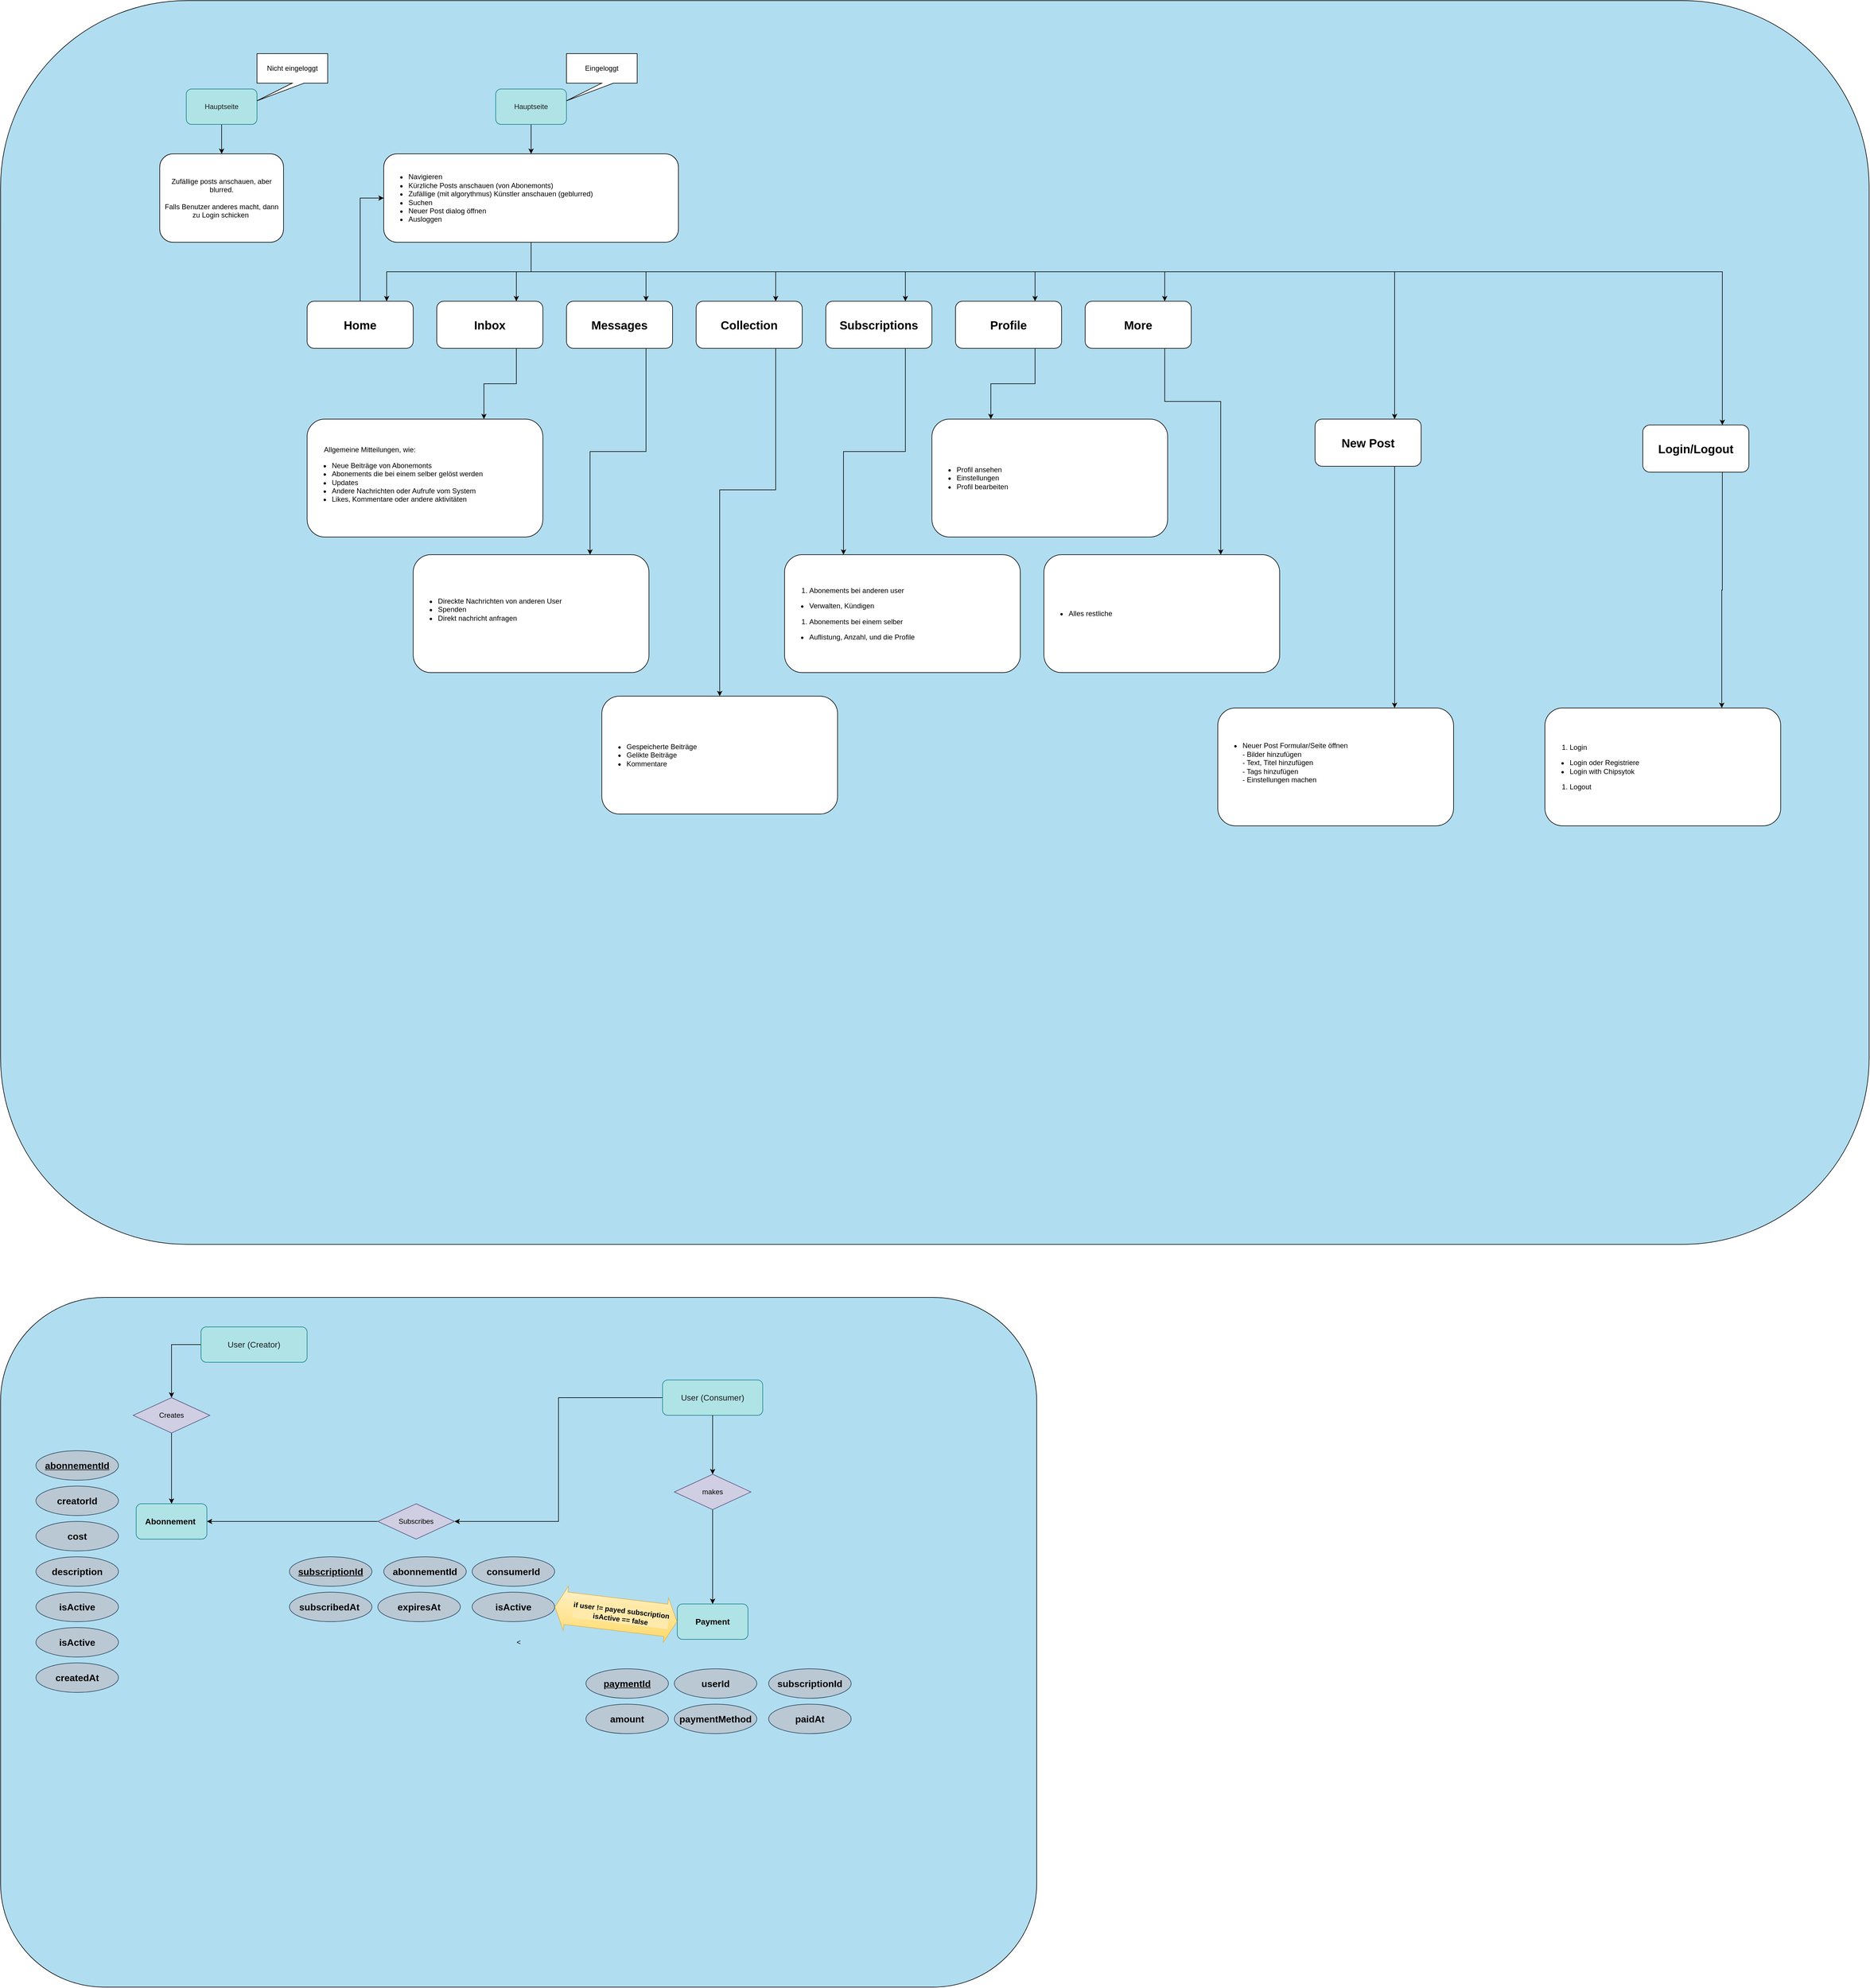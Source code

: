 <mxfile version="25.0.2">
  <diagram name="Seite-1" id="jKsxETpBKqMDLG8IwvQ8">
    <mxGraphModel dx="3163" dy="2226" grid="1" gridSize="10" guides="1" tooltips="1" connect="1" arrows="1" fold="1" page="1" pageScale="1" pageWidth="1654" pageHeight="1169" math="0" shadow="0">
      <root>
        <mxCell id="0" />
        <mxCell id="1" parent="0" />
        <mxCell id="M65IghktugDSihwL8zUm-1" value="&amp;lt;" style="rounded=1;whiteSpace=wrap;html=1;fillColor=#b1ddf0;strokeColor=#000000;movable=0;resizable=0;rotatable=0;deletable=0;editable=0;locked=1;connectable=0;" parent="1" vertex="1">
          <mxGeometry x="-480" y="-400" width="3170" height="2110" as="geometry" />
        </mxCell>
        <mxCell id="M65IghktugDSihwL8zUm-4" style="edgeStyle=orthogonalEdgeStyle;rounded=0;orthogonalLoop=1;jettySize=auto;html=1;exitX=0.5;exitY=1;exitDx=0;exitDy=0;strokeColor=#000000;" parent="1" source="M65IghktugDSihwL8zUm-2" target="M65IghktugDSihwL8zUm-3" edge="1">
          <mxGeometry relative="1" as="geometry" />
        </mxCell>
        <mxCell id="M65IghktugDSihwL8zUm-2" value="&lt;font color=&quot;#1c1c1c&quot;&gt;Hauptseite&lt;/font&gt;" style="rounded=1;whiteSpace=wrap;html=1;fillColor=#b0e3e6;strokeColor=#0e8088;" parent="1" vertex="1">
          <mxGeometry x="-165" y="-250" width="120" height="60" as="geometry" />
        </mxCell>
        <mxCell id="M65IghktugDSihwL8zUm-3" value="Zufällige posts anschauen, aber blurred.&lt;br&gt;&lt;br&gt;Falls Benutzer anderes macht, dann zu Login schicken&amp;nbsp;" style="rounded=1;whiteSpace=wrap;html=1;" parent="1" vertex="1">
          <mxGeometry x="-210" y="-140" width="210" height="150" as="geometry" />
        </mxCell>
        <mxCell id="M65IghktugDSihwL8zUm-10" value="Nicht eingeloggt" style="shape=callout;whiteSpace=wrap;html=1;perimeter=calloutPerimeter;position2=0;" parent="1" vertex="1">
          <mxGeometry x="-45" y="-310" width="120" height="80" as="geometry" />
        </mxCell>
        <mxCell id="M65IghktugDSihwL8zUm-16" style="edgeStyle=orthogonalEdgeStyle;rounded=0;orthogonalLoop=1;jettySize=auto;html=1;exitX=0.5;exitY=1;exitDx=0;exitDy=0;strokeColor=#000000;" parent="1" source="M65IghktugDSihwL8zUm-12" target="M65IghktugDSihwL8zUm-13" edge="1">
          <mxGeometry relative="1" as="geometry" />
        </mxCell>
        <mxCell id="M65IghktugDSihwL8zUm-12" value="&lt;font color=&quot;#1c1c1c&quot;&gt;Hauptseite&lt;/font&gt;" style="rounded=1;whiteSpace=wrap;html=1;fillColor=#b0e3e6;strokeColor=#0e8088;" parent="1" vertex="1">
          <mxGeometry x="360" y="-250" width="120" height="60" as="geometry" />
        </mxCell>
        <mxCell id="M65IghktugDSihwL8zUm-26" style="edgeStyle=orthogonalEdgeStyle;rounded=0;orthogonalLoop=1;jettySize=auto;html=1;exitX=0.5;exitY=1;exitDx=0;exitDy=0;entryX=0.75;entryY=0;entryDx=0;entryDy=0;fillColor=#fad7ac;strokeColor=#000000;" parent="1" source="M65IghktugDSihwL8zUm-13" target="M65IghktugDSihwL8zUm-17" edge="1">
          <mxGeometry relative="1" as="geometry" />
        </mxCell>
        <mxCell id="M65IghktugDSihwL8zUm-27" style="edgeStyle=orthogonalEdgeStyle;rounded=0;orthogonalLoop=1;jettySize=auto;html=1;exitX=0.5;exitY=1;exitDx=0;exitDy=0;entryX=0.75;entryY=0;entryDx=0;entryDy=0;strokeColor=#000000;" parent="1" source="M65IghktugDSihwL8zUm-13" target="M65IghktugDSihwL8zUm-18" edge="1">
          <mxGeometry relative="1" as="geometry" />
        </mxCell>
        <mxCell id="M65IghktugDSihwL8zUm-28" style="edgeStyle=orthogonalEdgeStyle;rounded=0;orthogonalLoop=1;jettySize=auto;html=1;exitX=0.5;exitY=1;exitDx=0;exitDy=0;entryX=0.75;entryY=0;entryDx=0;entryDy=0;strokeColor=#000000;" parent="1" source="M65IghktugDSihwL8zUm-13" target="M65IghktugDSihwL8zUm-23" edge="1">
          <mxGeometry relative="1" as="geometry" />
        </mxCell>
        <mxCell id="M65IghktugDSihwL8zUm-29" style="edgeStyle=orthogonalEdgeStyle;rounded=0;orthogonalLoop=1;jettySize=auto;html=1;exitX=0.5;exitY=1;exitDx=0;exitDy=0;entryX=0.75;entryY=0;entryDx=0;entryDy=0;strokeColor=#000000;" parent="1" source="M65IghktugDSihwL8zUm-13" target="M65IghktugDSihwL8zUm-22" edge="1">
          <mxGeometry relative="1" as="geometry" />
        </mxCell>
        <mxCell id="M65IghktugDSihwL8zUm-30" style="edgeStyle=orthogonalEdgeStyle;rounded=0;orthogonalLoop=1;jettySize=auto;html=1;exitX=0.5;exitY=1;exitDx=0;exitDy=0;entryX=0.75;entryY=0;entryDx=0;entryDy=0;strokeColor=#000000;" parent="1" source="M65IghktugDSihwL8zUm-13" target="M65IghktugDSihwL8zUm-21" edge="1">
          <mxGeometry relative="1" as="geometry" />
        </mxCell>
        <mxCell id="M65IghktugDSihwL8zUm-31" style="edgeStyle=orthogonalEdgeStyle;rounded=0;orthogonalLoop=1;jettySize=auto;html=1;exitX=0.5;exitY=1;exitDx=0;exitDy=0;entryX=0.75;entryY=0;entryDx=0;entryDy=0;strokeColor=#000000;" parent="1" source="M65IghktugDSihwL8zUm-13" target="M65IghktugDSihwL8zUm-20" edge="1">
          <mxGeometry relative="1" as="geometry" />
        </mxCell>
        <mxCell id="M65IghktugDSihwL8zUm-43" style="edgeStyle=orthogonalEdgeStyle;rounded=0;orthogonalLoop=1;jettySize=auto;html=1;exitX=0.5;exitY=1;exitDx=0;exitDy=0;entryX=0.75;entryY=0;entryDx=0;entryDy=0;strokeColor=#000000;" parent="1" source="M65IghktugDSihwL8zUm-13" target="M65IghktugDSihwL8zUm-42" edge="1">
          <mxGeometry relative="1" as="geometry" />
        </mxCell>
        <mxCell id="M65IghktugDSihwL8zUm-49" style="edgeStyle=orthogonalEdgeStyle;rounded=0;orthogonalLoop=1;jettySize=auto;html=1;exitX=0.5;exitY=1;exitDx=0;exitDy=0;entryX=0.75;entryY=0;entryDx=0;entryDy=0;strokeColor=#000000;" parent="1" source="M65IghktugDSihwL8zUm-13" target="M65IghktugDSihwL8zUm-46" edge="1">
          <mxGeometry relative="1" as="geometry">
            <Array as="points">
              <mxPoint x="420" y="60" />
              <mxPoint x="1885" y="60" />
            </Array>
          </mxGeometry>
        </mxCell>
        <mxCell id="M65IghktugDSihwL8zUm-54" style="edgeStyle=orthogonalEdgeStyle;rounded=0;orthogonalLoop=1;jettySize=auto;html=1;exitX=0.5;exitY=1;exitDx=0;exitDy=0;entryX=0.75;entryY=0;entryDx=0;entryDy=0;strokeColor=#000000;" parent="1" source="M65IghktugDSihwL8zUm-13" target="M65IghktugDSihwL8zUm-51" edge="1">
          <mxGeometry relative="1" as="geometry">
            <Array as="points">
              <mxPoint x="420" y="60" />
              <mxPoint x="2441" y="60" />
            </Array>
          </mxGeometry>
        </mxCell>
        <mxCell id="M65IghktugDSihwL8zUm-13" value="&lt;ul&gt;&lt;li&gt;Navigieren&lt;/li&gt;&lt;li style=&quot;&quot;&gt;Kürzliche Posts anschauen (von Abonemonts)&lt;/li&gt;&lt;li style=&quot;&quot;&gt;Zufällige (mit algorythmus) Künstler anschauen (geblurred)&lt;/li&gt;&lt;li style=&quot;&quot;&gt;Suchen&lt;/li&gt;&lt;li style=&quot;&quot;&gt;Neuer Post dialog öffnen&lt;/li&gt;&lt;li style=&quot;&quot;&gt;Ausloggen&lt;/li&gt;&lt;/ul&gt;" style="rounded=1;whiteSpace=wrap;html=1;align=left;" parent="1" vertex="1">
          <mxGeometry x="170" y="-140" width="500" height="150" as="geometry" />
        </mxCell>
        <mxCell id="M65IghktugDSihwL8zUm-14" value="Eingeloggt" style="shape=callout;whiteSpace=wrap;html=1;perimeter=calloutPerimeter;position2=0;" parent="1" vertex="1">
          <mxGeometry x="480" y="-310" width="120" height="80" as="geometry" />
        </mxCell>
        <mxCell id="M65IghktugDSihwL8zUm-25" style="edgeStyle=orthogonalEdgeStyle;rounded=0;orthogonalLoop=1;jettySize=auto;html=1;exitX=0.5;exitY=0;exitDx=0;exitDy=0;entryX=0;entryY=0.5;entryDx=0;entryDy=0;strokeColor=#000000;" parent="1" source="M65IghktugDSihwL8zUm-17" target="M65IghktugDSihwL8zUm-13" edge="1">
          <mxGeometry relative="1" as="geometry" />
        </mxCell>
        <mxCell id="M65IghktugDSihwL8zUm-17" value="Home" style="rounded=1;whiteSpace=wrap;html=1;fontSize=20;fontStyle=1" parent="1" vertex="1">
          <mxGeometry x="40" y="110" width="180" height="80" as="geometry" />
        </mxCell>
        <mxCell id="M65IghktugDSihwL8zUm-33" style="edgeStyle=orthogonalEdgeStyle;rounded=0;orthogonalLoop=1;jettySize=auto;html=1;exitX=0.75;exitY=1;exitDx=0;exitDy=0;entryX=0.75;entryY=0;entryDx=0;entryDy=0;strokeColor=#000000;" parent="1" source="M65IghktugDSihwL8zUm-18" target="M65IghktugDSihwL8zUm-32" edge="1">
          <mxGeometry relative="1" as="geometry" />
        </mxCell>
        <mxCell id="M65IghktugDSihwL8zUm-18" value="Inbox" style="rounded=1;whiteSpace=wrap;html=1;fontSize=20;fontStyle=1" parent="1" vertex="1">
          <mxGeometry x="260" y="110" width="180" height="80" as="geometry" />
        </mxCell>
        <mxCell id="M65IghktugDSihwL8zUm-41" style="edgeStyle=orthogonalEdgeStyle;rounded=0;orthogonalLoop=1;jettySize=auto;html=1;exitX=0.75;exitY=1;exitDx=0;exitDy=0;entryX=0.25;entryY=0;entryDx=0;entryDy=0;strokeColor=#000000;" parent="1" source="M65IghktugDSihwL8zUm-20" target="M65IghktugDSihwL8zUm-40" edge="1">
          <mxGeometry relative="1" as="geometry" />
        </mxCell>
        <mxCell id="M65IghktugDSihwL8zUm-20" value="Profile" style="rounded=1;whiteSpace=wrap;html=1;fontSize=20;fontStyle=1" parent="1" vertex="1">
          <mxGeometry x="1140" y="110" width="180" height="80" as="geometry" />
        </mxCell>
        <mxCell id="M65IghktugDSihwL8zUm-39" style="edgeStyle=orthogonalEdgeStyle;rounded=0;orthogonalLoop=1;jettySize=auto;html=1;exitX=0.75;exitY=1;exitDx=0;exitDy=0;entryX=0.25;entryY=0;entryDx=0;entryDy=0;strokeColor=#000000;" parent="1" source="M65IghktugDSihwL8zUm-21" target="M65IghktugDSihwL8zUm-38" edge="1">
          <mxGeometry relative="1" as="geometry" />
        </mxCell>
        <mxCell id="M65IghktugDSihwL8zUm-21" value="Subscriptions" style="rounded=1;whiteSpace=wrap;html=1;fontSize=20;fontStyle=1" parent="1" vertex="1">
          <mxGeometry x="920" y="110" width="180" height="80" as="geometry" />
        </mxCell>
        <mxCell id="M65IghktugDSihwL8zUm-37" style="edgeStyle=orthogonalEdgeStyle;rounded=0;orthogonalLoop=1;jettySize=auto;html=1;exitX=0.75;exitY=1;exitDx=0;exitDy=0;entryX=0.5;entryY=0;entryDx=0;entryDy=0;strokeColor=#000000;" parent="1" source="M65IghktugDSihwL8zUm-22" target="M65IghktugDSihwL8zUm-36" edge="1">
          <mxGeometry relative="1" as="geometry">
            <Array as="points">
              <mxPoint x="835" y="430" />
              <mxPoint x="740" y="430" />
            </Array>
          </mxGeometry>
        </mxCell>
        <mxCell id="M65IghktugDSihwL8zUm-22" value="Collection" style="rounded=1;whiteSpace=wrap;html=1;fontSize=20;fontStyle=1" parent="1" vertex="1">
          <mxGeometry x="700" y="110" width="180" height="80" as="geometry" />
        </mxCell>
        <mxCell id="M65IghktugDSihwL8zUm-35" style="edgeStyle=orthogonalEdgeStyle;rounded=0;orthogonalLoop=1;jettySize=auto;html=1;exitX=0.75;exitY=1;exitDx=0;exitDy=0;entryX=0.75;entryY=0;entryDx=0;entryDy=0;strokeColor=#000000;" parent="1" source="M65IghktugDSihwL8zUm-23" target="M65IghktugDSihwL8zUm-34" edge="1">
          <mxGeometry relative="1" as="geometry" />
        </mxCell>
        <mxCell id="M65IghktugDSihwL8zUm-23" value="Messages" style="rounded=1;whiteSpace=wrap;html=1;fontSize=20;fontStyle=1" parent="1" vertex="1">
          <mxGeometry x="480" y="110" width="180" height="80" as="geometry" />
        </mxCell>
        <mxCell id="M65IghktugDSihwL8zUm-32" value="&lt;span style=&quot;white-space: pre;&quot;&gt;&#x9;&lt;/span&gt;Allgemeine Mitteilungen, wie:&lt;div&gt;&lt;ul&gt;&lt;li&gt;Neue Beiträge von Abonemonts&lt;/li&gt;&lt;li&gt;Abonements die bei einem selber gelöst werden&lt;/li&gt;&lt;li&gt;Updates&lt;/li&gt;&lt;li&gt;Andere Nachrichten oder Aufrufe vom System&lt;/li&gt;&lt;li&gt;Likes, Kommentare oder andere aktivitäten&amp;nbsp;&amp;nbsp;&lt;br&gt;&lt;/li&gt;&lt;/ul&gt;&lt;/div&gt;" style="rounded=1;whiteSpace=wrap;html=1;align=left;" parent="1" vertex="1">
          <mxGeometry x="40" y="310" width="400" height="200" as="geometry" />
        </mxCell>
        <mxCell id="M65IghktugDSihwL8zUm-34" value="&lt;div&gt;&lt;ul&gt;&lt;li&gt;Direckte Nachrichten von anderen User&lt;/li&gt;&lt;li&gt;Spenden&amp;nbsp;&lt;/li&gt;&lt;li&gt;Direkt nachricht anfragen&lt;/li&gt;&lt;/ul&gt;&lt;/div&gt;&lt;div&gt;&lt;span style=&quot;white-space: pre;&quot;&gt;&#x9;&lt;/span&gt;&lt;br&gt;&lt;/div&gt;" style="rounded=1;whiteSpace=wrap;html=1;align=left;" parent="1" vertex="1">
          <mxGeometry x="220" y="540" width="400" height="200" as="geometry" />
        </mxCell>
        <mxCell id="M65IghktugDSihwL8zUm-36" value="&lt;ul&gt;&lt;li&gt;Gespeicherte Beiträge&lt;/li&gt;&lt;li&gt;Gelikte Beiträge&amp;nbsp;&lt;/li&gt;&lt;li&gt;Kommentare&lt;/li&gt;&lt;/ul&gt;" style="rounded=1;whiteSpace=wrap;html=1;align=left;" parent="1" vertex="1">
          <mxGeometry x="540" y="780" width="400" height="200" as="geometry" />
        </mxCell>
        <mxCell id="M65IghktugDSihwL8zUm-38" value="&lt;ol&gt;&lt;li&gt;Abonements bei anderen user&lt;/li&gt;&lt;/ol&gt;&lt;ul&gt;&lt;li&gt;Verwalten, Kündigen&lt;/li&gt;&lt;/ul&gt;&lt;ol&gt;&lt;li&gt;Abonements bei einem selber&lt;/li&gt;&lt;/ol&gt;&lt;ul&gt;&lt;li&gt;Auflistung, Anzahl, und die Profile&lt;/li&gt;&lt;/ul&gt;" style="rounded=1;whiteSpace=wrap;html=1;align=left;" parent="1" vertex="1">
          <mxGeometry x="850" y="540" width="400" height="200" as="geometry" />
        </mxCell>
        <mxCell id="M65IghktugDSihwL8zUm-40" value="&lt;ul&gt;&lt;li&gt;Profil ansehen&lt;/li&gt;&lt;li&gt;Einstellungen&lt;/li&gt;&lt;li&gt;Profil bearbeiten&lt;/li&gt;&lt;/ul&gt;" style="rounded=1;whiteSpace=wrap;html=1;align=left;" parent="1" vertex="1">
          <mxGeometry x="1100" y="310" width="400" height="200" as="geometry" />
        </mxCell>
        <mxCell id="M65IghktugDSihwL8zUm-45" style="edgeStyle=orthogonalEdgeStyle;rounded=0;orthogonalLoop=1;jettySize=auto;html=1;exitX=0.75;exitY=1;exitDx=0;exitDy=0;entryX=0.75;entryY=0;entryDx=0;entryDy=0;strokeColor=#000000;" parent="1" source="M65IghktugDSihwL8zUm-42" target="M65IghktugDSihwL8zUm-44" edge="1">
          <mxGeometry relative="1" as="geometry">
            <Array as="points">
              <mxPoint x="1495" y="280" />
              <mxPoint x="1590" y="280" />
            </Array>
          </mxGeometry>
        </mxCell>
        <mxCell id="M65IghktugDSihwL8zUm-42" value="More" style="rounded=1;whiteSpace=wrap;html=1;fontSize=20;fontStyle=1" parent="1" vertex="1">
          <mxGeometry x="1360" y="110" width="180" height="80" as="geometry" />
        </mxCell>
        <mxCell id="M65IghktugDSihwL8zUm-44" value="&lt;ul&gt;&lt;li&gt;Alles restliche&lt;/li&gt;&lt;/ul&gt;" style="rounded=1;whiteSpace=wrap;html=1;align=left;" parent="1" vertex="1">
          <mxGeometry x="1290" y="540" width="400" height="200" as="geometry" />
        </mxCell>
        <mxCell id="M65IghktugDSihwL8zUm-48" style="edgeStyle=orthogonalEdgeStyle;rounded=0;orthogonalLoop=1;jettySize=auto;html=1;exitX=0.75;exitY=1;exitDx=0;exitDy=0;entryX=0.75;entryY=0;entryDx=0;entryDy=0;strokeColor=#000000;" parent="1" source="M65IghktugDSihwL8zUm-46" target="M65IghktugDSihwL8zUm-47" edge="1">
          <mxGeometry relative="1" as="geometry" />
        </mxCell>
        <mxCell id="M65IghktugDSihwL8zUm-46" value="New Post" style="rounded=1;whiteSpace=wrap;html=1;fontSize=20;fontStyle=1" parent="1" vertex="1">
          <mxGeometry x="1750" y="310" width="180" height="80" as="geometry" />
        </mxCell>
        <mxCell id="M65IghktugDSihwL8zUm-47" value="&lt;ul&gt;&lt;li&gt;Neuer Post Formular/Seite öffnen&lt;br&gt;- Bilder hinzufügen&lt;br&gt;- Text, Titel hinzufügen&lt;br&gt;- Tags hinzufügen&lt;br&gt;- Einstellungen machen&lt;br&gt;&lt;br&gt;&lt;/li&gt;&lt;/ul&gt;" style="rounded=1;whiteSpace=wrap;html=1;align=left;" parent="1" vertex="1">
          <mxGeometry x="1585" y="800" width="400" height="200" as="geometry" />
        </mxCell>
        <mxCell id="M65IghktugDSihwL8zUm-50" style="edgeStyle=orthogonalEdgeStyle;rounded=0;orthogonalLoop=1;jettySize=auto;html=1;exitX=0.75;exitY=1;exitDx=0;exitDy=0;entryX=0.75;entryY=0;entryDx=0;entryDy=0;strokeColor=#000000;" parent="1" source="M65IghktugDSihwL8zUm-51" target="M65IghktugDSihwL8zUm-52" edge="1">
          <mxGeometry relative="1" as="geometry" />
        </mxCell>
        <mxCell id="M65IghktugDSihwL8zUm-51" value="Login/Logout" style="rounded=1;whiteSpace=wrap;html=1;fontSize=20;fontStyle=1" parent="1" vertex="1">
          <mxGeometry x="2306" y="320" width="180" height="80" as="geometry" />
        </mxCell>
        <mxCell id="M65IghktugDSihwL8zUm-52" value="&lt;ol&gt;&lt;li&gt;Login&lt;/li&gt;&lt;/ol&gt;&lt;ul&gt;&lt;li&gt;Login oder Registriere&lt;br&gt;&lt;/li&gt;&lt;li&gt;Login with Chipsytok&lt;/li&gt;&lt;/ul&gt;&lt;ol&gt;&lt;li&gt;Logout&lt;/li&gt;&lt;/ol&gt;" style="rounded=1;whiteSpace=wrap;html=1;align=left;" parent="1" vertex="1">
          <mxGeometry x="2140" y="800" width="400" height="200" as="geometry" />
        </mxCell>
        <mxCell id="rVRmx0exiHZp06LLSsyq-1" value="&amp;lt;" style="rounded=1;whiteSpace=wrap;html=1;fillColor=#b1ddf0;strokeColor=#000000;movable=0;resizable=0;rotatable=0;deletable=0;editable=0;locked=1;connectable=0;" parent="1" vertex="1">
          <mxGeometry x="-480" y="1800" width="1757.77" height="1170" as="geometry" />
        </mxCell>
        <mxCell id="rVRmx0exiHZp06LLSsyq-3" value="&lt;font color=&quot;#000000&quot; style=&quot;font-size: 14px;&quot;&gt;&lt;b&gt;Abonnement&amp;nbsp;&lt;/b&gt;&lt;/font&gt;" style="rounded=1;whiteSpace=wrap;html=1;fillColor=#b0e3e6;strokeColor=#0e8088;" parent="1" vertex="1">
          <mxGeometry x="-250" y="2150" width="120" height="60" as="geometry" />
        </mxCell>
        <mxCell id="rVRmx0exiHZp06LLSsyq-8" style="edgeStyle=orthogonalEdgeStyle;rounded=0;orthogonalLoop=1;jettySize=auto;html=1;exitX=0;exitY=0.5;exitDx=0;exitDy=0;entryX=1;entryY=0.5;entryDx=0;entryDy=0;strokeColor=#000000;" parent="1" source="rVRmx0exiHZp06LLSsyq-5" target="rVRmx0exiHZp06LLSsyq-6" edge="1">
          <mxGeometry relative="1" as="geometry" />
        </mxCell>
        <mxCell id="rVRmx0exiHZp06LLSsyq-5" value="&lt;font style=&quot;font-size: 14px;&quot; color=&quot;#1c1c1c&quot;&gt;User (Consumer)&lt;/font&gt;" style="rounded=1;whiteSpace=wrap;html=1;fillColor=#b0e3e6;strokeColor=#0e8088;" parent="1" vertex="1">
          <mxGeometry x="643" y="1940" width="170" height="60" as="geometry" />
        </mxCell>
        <mxCell id="rVRmx0exiHZp06LLSsyq-7" style="edgeStyle=orthogonalEdgeStyle;rounded=0;orthogonalLoop=1;jettySize=auto;html=1;exitX=0;exitY=0.5;exitDx=0;exitDy=0;strokeColor=#000000;" parent="1" source="rVRmx0exiHZp06LLSsyq-6" target="rVRmx0exiHZp06LLSsyq-3" edge="1">
          <mxGeometry relative="1" as="geometry">
            <mxPoint x="333" y="1970" as="targetPoint" />
          </mxGeometry>
        </mxCell>
        <mxCell id="rVRmx0exiHZp06LLSsyq-6" value="&lt;font color=&quot;#000000&quot;&gt;Subscribes&lt;/font&gt;" style="rhombus;whiteSpace=wrap;html=1;fillColor=#d0cee2;strokeColor=#56517e;" parent="1" vertex="1">
          <mxGeometry x="160" y="2150" width="130" height="60" as="geometry" />
        </mxCell>
        <mxCell id="rVRmx0exiHZp06LLSsyq-10" style="edgeStyle=orthogonalEdgeStyle;rounded=0;orthogonalLoop=1;jettySize=auto;html=1;exitX=0;exitY=0.5;exitDx=0;exitDy=0;strokeColor=#000000;" parent="1" source="rVRmx0exiHZp06LLSsyq-11" target="rVRmx0exiHZp06LLSsyq-13" edge="1">
          <mxGeometry relative="1" as="geometry">
            <mxPoint x="-150" y="2110" as="targetPoint" />
          </mxGeometry>
        </mxCell>
        <mxCell id="rVRmx0exiHZp06LLSsyq-11" value="&lt;font style=&quot;font-size: 14px;&quot; color=&quot;#1c1c1c&quot;&gt;User (Creator)&lt;/font&gt;" style="rounded=1;whiteSpace=wrap;html=1;fillColor=#b0e3e6;strokeColor=#0e8088;" parent="1" vertex="1">
          <mxGeometry x="-140" y="1850" width="180" height="60" as="geometry" />
        </mxCell>
        <mxCell id="rVRmx0exiHZp06LLSsyq-12" style="edgeStyle=orthogonalEdgeStyle;rounded=0;orthogonalLoop=1;jettySize=auto;html=1;exitX=0.5;exitY=1;exitDx=0;exitDy=0;strokeColor=#000000;entryX=0.5;entryY=0;entryDx=0;entryDy=0;" parent="1" source="rVRmx0exiHZp06LLSsyq-13" target="rVRmx0exiHZp06LLSsyq-3" edge="1">
          <mxGeometry relative="1" as="geometry">
            <mxPoint x="-520" y="2030" as="targetPoint" />
          </mxGeometry>
        </mxCell>
        <mxCell id="rVRmx0exiHZp06LLSsyq-13" value="&lt;font color=&quot;#000000&quot;&gt;Creates&lt;/font&gt;" style="rhombus;whiteSpace=wrap;html=1;fillColor=#d0cee2;strokeColor=#56517e;" parent="1" vertex="1">
          <mxGeometry x="-255" y="1970" width="130" height="60" as="geometry" />
        </mxCell>
        <mxCell id="rVRmx0exiHZp06LLSsyq-15" value="&lt;font style=&quot;font-size: 16px;&quot; color=&quot;#000000&quot;&gt;&lt;b&gt;cost&lt;/b&gt;&lt;/font&gt;" style="ellipse;whiteSpace=wrap;html=1;fillColor=#bac8d3;strokeColor=#23445d;" parent="1" vertex="1">
          <mxGeometry x="-420" y="2180" width="140" height="50" as="geometry" />
        </mxCell>
        <mxCell id="rVRmx0exiHZp06LLSsyq-16" value="&lt;span style=&quot;font-size: 16px;&quot;&gt;&lt;b&gt;abonnementId&lt;/b&gt;&lt;/span&gt;" style="ellipse;whiteSpace=wrap;html=1;fillColor=#bac8d3;strokeColor=#23445d;fontStyle=4;fontColor=#000000;" parent="1" vertex="1">
          <mxGeometry x="-420" y="2060" width="140" height="50" as="geometry" />
        </mxCell>
        <mxCell id="rVRmx0exiHZp06LLSsyq-17" value="&lt;font style=&quot;font-size: 16px;&quot; color=&quot;#000000&quot;&gt;&lt;b&gt;description&lt;/b&gt;&lt;/font&gt;" style="ellipse;whiteSpace=wrap;html=1;fillColor=#bac8d3;strokeColor=#23445d;" parent="1" vertex="1">
          <mxGeometry x="-420" y="2240" width="140" height="50" as="geometry" />
        </mxCell>
        <mxCell id="rVRmx0exiHZp06LLSsyq-18" value="&lt;font style=&quot;font-size: 16px;&quot; color=&quot;#000000&quot;&gt;&lt;b&gt;creatorId&lt;/b&gt;&lt;/font&gt;" style="ellipse;whiteSpace=wrap;html=1;fillColor=#bac8d3;strokeColor=#23445d;" parent="1" vertex="1">
          <mxGeometry x="-420" y="2120" width="140" height="50" as="geometry" />
        </mxCell>
        <mxCell id="rVRmx0exiHZp06LLSsyq-19" value="&lt;font style=&quot;font-size: 16px;&quot; color=&quot;#000000&quot;&gt;&lt;b&gt;isActive&lt;/b&gt;&lt;/font&gt;" style="ellipse;whiteSpace=wrap;html=1;fillColor=#bac8d3;strokeColor=#23445d;" parent="1" vertex="1">
          <mxGeometry x="-420" y="2300" width="140" height="50" as="geometry" />
        </mxCell>
        <mxCell id="rVRmx0exiHZp06LLSsyq-20" value="&lt;font style=&quot;font-size: 16px;&quot; color=&quot;#000000&quot;&gt;&lt;b&gt;isActive&lt;/b&gt;&lt;/font&gt;" style="ellipse;whiteSpace=wrap;html=1;fillColor=#bac8d3;strokeColor=#23445d;" parent="1" vertex="1">
          <mxGeometry x="-420" y="2360" width="140" height="50" as="geometry" />
        </mxCell>
        <mxCell id="rVRmx0exiHZp06LLSsyq-21" value="&lt;font color=&quot;#000000&quot;&gt;&lt;span style=&quot;font-size: 16px;&quot;&gt;&lt;b&gt;createdAt&lt;/b&gt;&lt;/span&gt;&lt;/font&gt;" style="ellipse;whiteSpace=wrap;html=1;fillColor=#bac8d3;strokeColor=#23445d;" parent="1" vertex="1">
          <mxGeometry x="-420" y="2420" width="140" height="50" as="geometry" />
        </mxCell>
        <mxCell id="rVRmx0exiHZp06LLSsyq-22" value="&lt;span style=&quot;font-size: 16px;&quot;&gt;&lt;b&gt;subscriptionId&lt;/b&gt;&lt;/span&gt;" style="ellipse;whiteSpace=wrap;html=1;fillColor=#bac8d3;strokeColor=#23445d;fontStyle=4;fontColor=#000000;" parent="1" vertex="1">
          <mxGeometry x="10" y="2240" width="140" height="50" as="geometry" />
        </mxCell>
        <mxCell id="rVRmx0exiHZp06LLSsyq-23" value="&lt;font color=&quot;#000000&quot;&gt;&lt;span style=&quot;font-size: 16px;&quot;&gt;&lt;b&gt;consumerId&lt;/b&gt;&lt;/span&gt;&lt;/font&gt;" style="ellipse;whiteSpace=wrap;html=1;fillColor=#bac8d3;strokeColor=#23445d;" parent="1" vertex="1">
          <mxGeometry x="320" y="2240" width="140" height="50" as="geometry" />
        </mxCell>
        <mxCell id="rVRmx0exiHZp06LLSsyq-24" value="&lt;font color=&quot;#000000&quot;&gt;&lt;span style=&quot;font-size: 16px;&quot;&gt;&lt;b&gt;abonnementId&lt;/b&gt;&lt;/span&gt;&lt;/font&gt;" style="ellipse;whiteSpace=wrap;html=1;fillColor=#bac8d3;strokeColor=#23445d;" parent="1" vertex="1">
          <mxGeometry x="170" y="2240" width="140" height="50" as="geometry" />
        </mxCell>
        <mxCell id="rVRmx0exiHZp06LLSsyq-25" value="&lt;font color=&quot;#000000&quot;&gt;&lt;span style=&quot;font-size: 16px;&quot;&gt;&lt;b&gt;subscribedAt&amp;nbsp;&lt;/b&gt;&lt;/span&gt;&lt;/font&gt;" style="ellipse;whiteSpace=wrap;html=1;fillColor=#bac8d3;strokeColor=#23445d;" parent="1" vertex="1">
          <mxGeometry x="10" y="2300" width="140" height="50" as="geometry" />
        </mxCell>
        <mxCell id="rVRmx0exiHZp06LLSsyq-26" value="&lt;font color=&quot;#000000&quot;&gt;&lt;span style=&quot;font-size: 16px;&quot;&gt;&lt;b&gt;expiresAt&lt;/b&gt;&lt;/span&gt;&lt;/font&gt;" style="ellipse;whiteSpace=wrap;html=1;fillColor=#bac8d3;strokeColor=#23445d;" parent="1" vertex="1">
          <mxGeometry x="160" y="2300" width="140" height="50" as="geometry" />
        </mxCell>
        <mxCell id="rVRmx0exiHZp06LLSsyq-27" value="&lt;font color=&quot;#000000&quot;&gt;&lt;span style=&quot;font-size: 16px;&quot;&gt;&lt;b&gt;isActive&lt;/b&gt;&lt;/span&gt;&lt;/font&gt;" style="ellipse;whiteSpace=wrap;html=1;fillColor=#bac8d3;strokeColor=#23445d;" parent="1" vertex="1">
          <mxGeometry x="320" y="2300" width="140" height="50" as="geometry" />
        </mxCell>
        <mxCell id="rVRmx0exiHZp06LLSsyq-29" value="&lt;font color=&quot;#000000&quot; style=&quot;font-size: 14px;&quot;&gt;&lt;b&gt;Payment&lt;/b&gt;&lt;/font&gt;" style="rounded=1;whiteSpace=wrap;html=1;fillColor=#b0e3e6;strokeColor=#0e8088;" parent="1" vertex="1">
          <mxGeometry x="668" y="2320" width="120" height="60" as="geometry" />
        </mxCell>
        <mxCell id="rVRmx0exiHZp06LLSsyq-34" value="&lt;span style=&quot;font-size: 16px;&quot;&gt;&lt;b&gt;paymentId&lt;/b&gt;&lt;/span&gt;" style="ellipse;whiteSpace=wrap;html=1;fillColor=#bac8d3;strokeColor=#23445d;fontStyle=4;fontColor=#000000;" parent="1" vertex="1">
          <mxGeometry x="513" y="2430" width="140" height="50" as="geometry" />
        </mxCell>
        <mxCell id="rVRmx0exiHZp06LLSsyq-35" value="&lt;font color=&quot;#000000&quot;&gt;&lt;span style=&quot;font-size: 16px;&quot;&gt;&lt;b&gt;userId&lt;/b&gt;&lt;/span&gt;&lt;/font&gt;" style="ellipse;whiteSpace=wrap;html=1;fillColor=#bac8d3;strokeColor=#23445d;" parent="1" vertex="1">
          <mxGeometry x="663" y="2430" width="140" height="50" as="geometry" />
        </mxCell>
        <mxCell id="rVRmx0exiHZp06LLSsyq-36" value="&lt;font color=&quot;#000000&quot;&gt;&lt;span style=&quot;font-size: 16px;&quot;&gt;&lt;b&gt;subscriptionId&lt;/b&gt;&lt;/span&gt;&lt;/font&gt;" style="ellipse;whiteSpace=wrap;html=1;fillColor=#bac8d3;strokeColor=#23445d;" parent="1" vertex="1">
          <mxGeometry x="823" y="2430" width="140" height="50" as="geometry" />
        </mxCell>
        <mxCell id="rVRmx0exiHZp06LLSsyq-37" value="&lt;font color=&quot;#000000&quot;&gt;&lt;span style=&quot;font-size: 16px;&quot;&gt;&lt;b&gt;amount&lt;/b&gt;&lt;/span&gt;&lt;/font&gt;" style="ellipse;whiteSpace=wrap;html=1;fillColor=#bac8d3;strokeColor=#23445d;" parent="1" vertex="1">
          <mxGeometry x="513" y="2490" width="140" height="50" as="geometry" />
        </mxCell>
        <mxCell id="rVRmx0exiHZp06LLSsyq-38" value="&lt;font color=&quot;#000000&quot;&gt;&lt;span style=&quot;font-size: 16px;&quot;&gt;&lt;b&gt;paymentMethod&lt;/b&gt;&lt;/span&gt;&lt;/font&gt;" style="ellipse;whiteSpace=wrap;html=1;fillColor=#bac8d3;strokeColor=#23445d;" parent="1" vertex="1">
          <mxGeometry x="663" y="2490" width="140" height="50" as="geometry" />
        </mxCell>
        <mxCell id="rVRmx0exiHZp06LLSsyq-39" value="&lt;font color=&quot;#000000&quot;&gt;&lt;span style=&quot;font-size: 16px;&quot;&gt;&lt;b&gt;paidAt&lt;/b&gt;&lt;/span&gt;&lt;/font&gt;" style="ellipse;whiteSpace=wrap;html=1;fillColor=#bac8d3;strokeColor=#23445d;" parent="1" vertex="1">
          <mxGeometry x="823" y="2490" width="140" height="50" as="geometry" />
        </mxCell>
        <mxCell id="rVRmx0exiHZp06LLSsyq-40" style="edgeStyle=orthogonalEdgeStyle;rounded=0;orthogonalLoop=1;jettySize=auto;html=1;exitX=0.5;exitY=1;exitDx=0;exitDy=0;entryX=0.5;entryY=0;entryDx=0;entryDy=0;strokeColor=#000000;" parent="1" source="rVRmx0exiHZp06LLSsyq-5" target="rVRmx0exiHZp06LLSsyq-42" edge="1">
          <mxGeometry relative="1" as="geometry">
            <mxPoint x="1113" y="2000" as="sourcePoint" />
          </mxGeometry>
        </mxCell>
        <mxCell id="rVRmx0exiHZp06LLSsyq-41" style="edgeStyle=orthogonalEdgeStyle;rounded=0;orthogonalLoop=1;jettySize=auto;html=1;exitX=0.5;exitY=1;exitDx=0;exitDy=0;strokeColor=#000000;entryX=0.5;entryY=0;entryDx=0;entryDy=0;" parent="1" source="rVRmx0exiHZp06LLSsyq-42" target="rVRmx0exiHZp06LLSsyq-29" edge="1">
          <mxGeometry relative="1" as="geometry">
            <mxPoint x="413" y="2210" as="targetPoint" />
          </mxGeometry>
        </mxCell>
        <mxCell id="rVRmx0exiHZp06LLSsyq-42" value="&lt;font color=&quot;#000000&quot;&gt;makes&lt;/font&gt;" style="rhombus;whiteSpace=wrap;html=1;fillColor=#d0cee2;strokeColor=#56517e;" parent="1" vertex="1">
          <mxGeometry x="663" y="2100" width="130" height="60" as="geometry" />
        </mxCell>
        <mxCell id="rVRmx0exiHZp06LLSsyq-43" value="" style="shape=flexArrow;endArrow=classic;startArrow=classic;html=1;rounded=0;fillColor=#fff2cc;gradientColor=#ffd966;strokeColor=#d6b656;exitX=1;exitY=0.5;exitDx=0;exitDy=0;entryX=0;entryY=0.5;entryDx=0;entryDy=0;width=55.152;startSize=5.909;" parent="1" source="rVRmx0exiHZp06LLSsyq-27" target="rVRmx0exiHZp06LLSsyq-29" edge="1">
          <mxGeometry width="100" height="100" relative="1" as="geometry">
            <mxPoint x="533.0" y="2325" as="sourcePoint" />
            <mxPoint x="643" y="2140" as="targetPoint" />
          </mxGeometry>
        </mxCell>
        <mxCell id="rVRmx0exiHZp06LLSsyq-45" value="if user != payed subscription&lt;br&gt;isActive == false" style="edgeLabel;html=1;align=center;verticalAlign=middle;resizable=0;points=[];rotation=7;labelBackgroundColor=#ffeaac;fontColor=#000000;fontStyle=1;fontSize=12;" parent="rVRmx0exiHZp06LLSsyq-43" vertex="1" connectable="0">
          <mxGeometry x="-0.2" y="8" relative="1" as="geometry">
            <mxPoint x="27" y="11" as="offset" />
          </mxGeometry>
        </mxCell>
      </root>
    </mxGraphModel>
  </diagram>
</mxfile>
